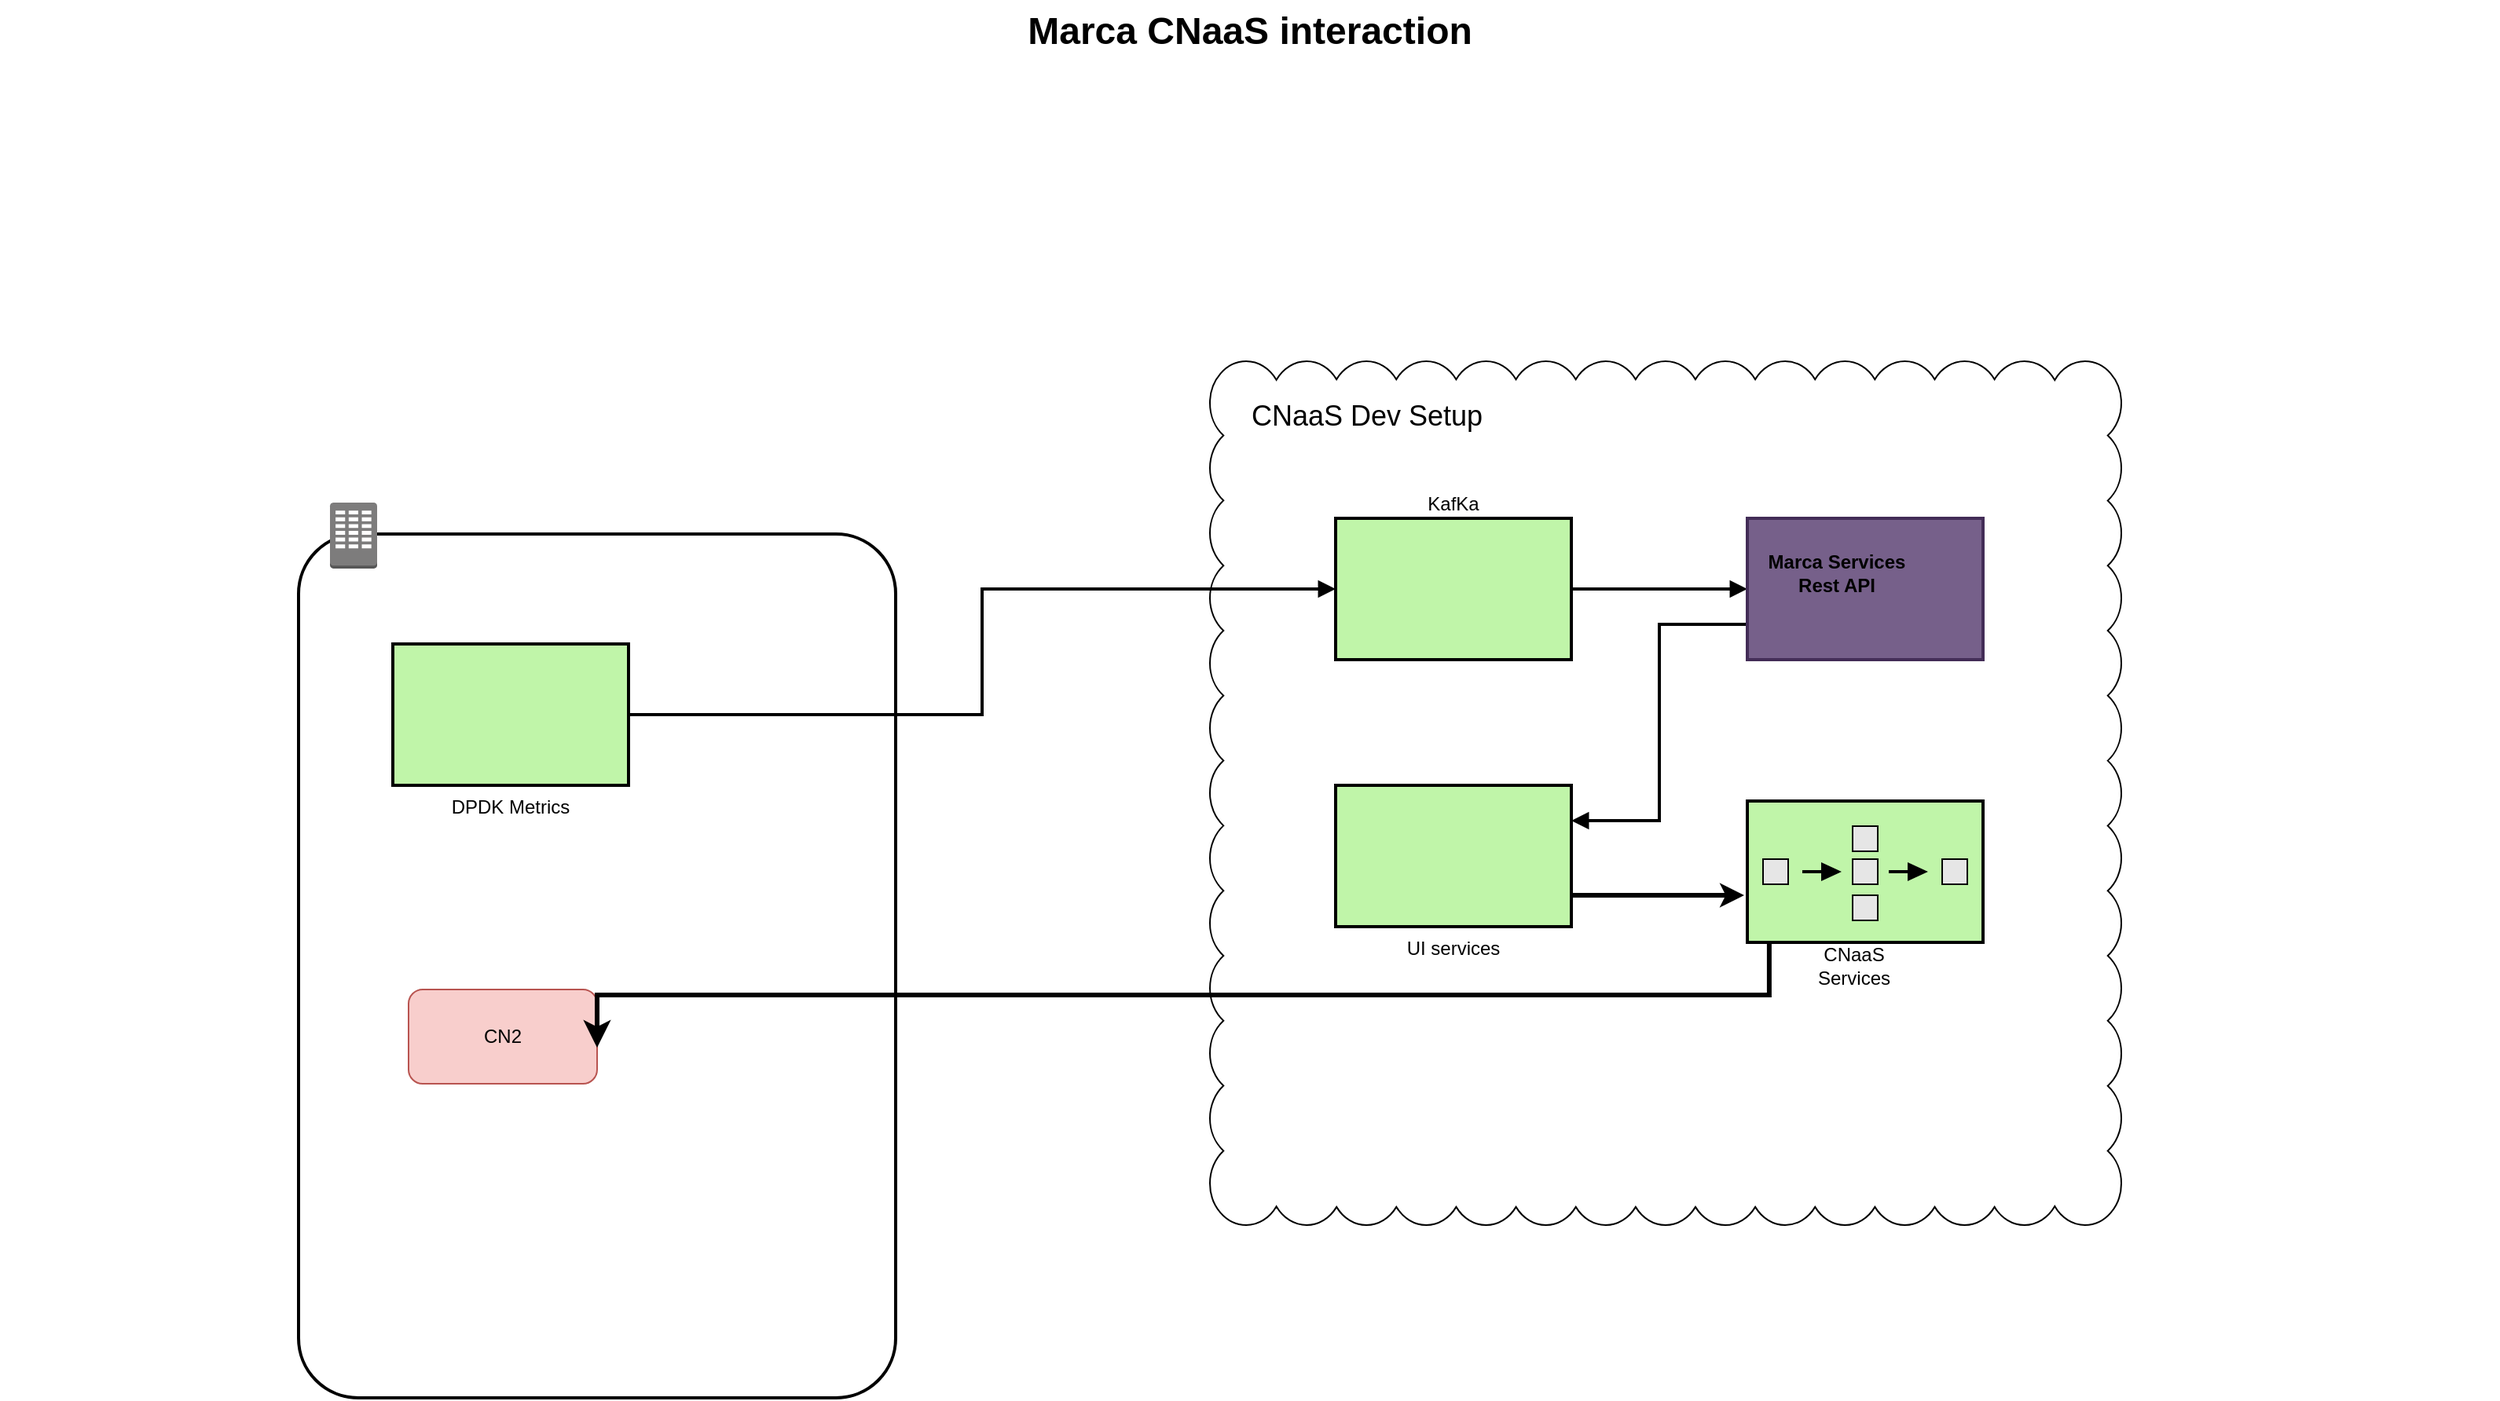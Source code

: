 <mxfile version="21.1.0" type="github">
  <diagram name="Page-1" id="74b105a0-9070-1c63-61bc-23e55f88626e">
    <mxGraphModel dx="1624" dy="1048" grid="1" gridSize="10" guides="1" tooltips="1" connect="1" arrows="1" fold="1" page="1" pageScale="1.5" pageWidth="1169" pageHeight="826" background="none" math="0" shadow="0">
      <root>
        <mxCell id="0" style=";html=1;" />
        <mxCell id="1" style=";html=1;" parent="0" />
        <mxCell id="YBmcnki4IWvNAOTaoOap-12" value="" style="whiteSpace=wrap;html=1;shape=mxgraph.basic.cloud_rect;fillColor=none;" parent="1" vertex="1">
          <mxGeometry x="850" y="270" width="580" height="550" as="geometry" />
        </mxCell>
        <mxCell id="10b056a9c633e61c-17" style="edgeStyle=orthogonalEdgeStyle;rounded=0;html=1;endArrow=block;endFill=1;jettySize=auto;orthogonalLoop=1;strokeWidth=2;startArrow=none;startFill=0;entryX=0;entryY=0.5;entryDx=0;entryDy=0;" parent="1" source="10b056a9c633e61c-4" target="10b056a9c633e61c-6" edge="1">
          <mxGeometry relative="1" as="geometry">
            <mxPoint x="382" y="635" as="targetPoint" />
          </mxGeometry>
        </mxCell>
        <mxCell id="10b056a9c633e61c-4" value="DPDK Metrics" style="strokeWidth=2;dashed=0;align=center;fontSize=12;shape=rect;verticalLabelPosition=bottom;verticalAlign=top;fillColor=#c0f5a9" parent="1" vertex="1">
          <mxGeometry x="330" y="450" width="150" height="90" as="geometry" />
        </mxCell>
        <mxCell id="10b056a9c633e61c-22" style="edgeStyle=orthogonalEdgeStyle;rounded=0;html=1;endArrow=block;endFill=1;jettySize=auto;orthogonalLoop=1;strokeWidth=2;startArrow=none;startFill=0;" parent="1" source="10b056a9c633e61c-6" edge="1">
          <mxGeometry relative="1" as="geometry">
            <mxPoint x="1192" y="415" as="targetPoint" />
          </mxGeometry>
        </mxCell>
        <mxCell id="10b056a9c633e61c-6" value="KafKa" style="strokeWidth=2;dashed=0;align=center;fontSize=12;shape=rect;verticalLabelPosition=top;verticalAlign=bottom;fillColor=#c0f5a9;labelPosition=center;" parent="1" vertex="1">
          <mxGeometry x="930" y="370" width="150" height="90" as="geometry" />
        </mxCell>
        <mxCell id="10b056a9c633e61c-23" style="edgeStyle=orthogonalEdgeStyle;rounded=0;html=1;endArrow=block;endFill=1;jettySize=auto;orthogonalLoop=1;strokeWidth=2;startArrow=none;startFill=0;entryX=1;entryY=0.25;entryDx=0;entryDy=0;exitX=0;exitY=0.75;exitDx=0;exitDy=0;" parent="1" source="10b056a9c633e61c-8" target="YBmcnki4IWvNAOTaoOap-1" edge="1">
          <mxGeometry relative="1" as="geometry" />
        </mxCell>
        <mxCell id="10b056a9c633e61c-8" value="Marca services" style="strokeWidth=2;dashed=0;align=center;fontSize=12;shape=rect;verticalLabelPosition=bottom;verticalAlign=top;fillColor=#76608a;fontColor=#ffffff;strokeColor=#432D57;" parent="1" vertex="1">
          <mxGeometry x="1192" y="370" width="150" height="90" as="geometry" />
        </mxCell>
        <mxCell id="10b056a9c633e61c-14" value="" style="strokeWidth=2;dashed=0;align=center;fontSize=12;fillColor=#c0f5a9;verticalLabelPosition=bottom;verticalAlign=top;shape=mxgraph.eip.composed_message_processor;" parent="1" vertex="1">
          <mxGeometry x="1192" y="550" width="150" height="90" as="geometry" />
        </mxCell>
        <mxCell id="10b056a9c633e61c-30" value="Marca CNaaS interaction" style="text;strokeColor=none;fillColor=none;html=1;fontSize=24;fontStyle=1;verticalAlign=middle;align=center;" parent="1" vertex="1">
          <mxGeometry x="80" y="40" width="1590" height="40" as="geometry" />
        </mxCell>
        <mxCell id="YBmcnki4IWvNAOTaoOap-1" value="UI services" style="strokeWidth=2;dashed=0;align=center;fontSize=12;shape=rect;verticalLabelPosition=bottom;verticalAlign=top;fillColor=#c0f5a9" parent="1" vertex="1">
          <mxGeometry x="930" y="540" width="150" height="90" as="geometry" />
        </mxCell>
        <mxCell id="YBmcnki4IWvNAOTaoOap-2" value="&lt;b&gt;Marca Services&lt;br&gt;Rest API&lt;/b&gt;" style="text;html=1;strokeColor=none;fillColor=none;align=center;verticalAlign=middle;whiteSpace=wrap;rounded=0;" parent="1" vertex="1">
          <mxGeometry x="1198" y="380" width="102" height="50" as="geometry" />
        </mxCell>
        <mxCell id="YBmcnki4IWvNAOTaoOap-3" value="CNaaS Services" style="text;html=1;strokeColor=none;fillColor=none;align=center;verticalAlign=middle;whiteSpace=wrap;rounded=0;" parent="1" vertex="1">
          <mxGeometry x="1230" y="640" width="60" height="30" as="geometry" />
        </mxCell>
        <mxCell id="YBmcnki4IWvNAOTaoOap-4" value="" style="endArrow=classic;html=1;rounded=0;strokeWidth=3;" parent="1" edge="1">
          <mxGeometry width="50" height="50" relative="1" as="geometry">
            <mxPoint x="1080" y="610" as="sourcePoint" />
            <mxPoint x="1190" y="610" as="targetPoint" />
          </mxGeometry>
        </mxCell>
        <mxCell id="YBmcnki4IWvNAOTaoOap-6" value="" style="rounded=1;arcSize=10;dashed=0;fillColor=none;gradientColor=none;strokeWidth=2;" parent="1" vertex="1">
          <mxGeometry x="270" y="380" width="380" height="550" as="geometry" />
        </mxCell>
        <mxCell id="YBmcnki4IWvNAOTaoOap-7" value="" style="dashed=0;html=1;shape=mxgraph.aws3.corporate_data_center;fillColor=#7D7C7C;gradientColor=none;dashed=0;" parent="1" vertex="1">
          <mxGeometry x="290" y="360" width="30" height="42" as="geometry" />
        </mxCell>
        <mxCell id="YBmcnki4IWvNAOTaoOap-9" value="CN2" style="rounded=1;whiteSpace=wrap;html=1;fillColor=#f8cecc;strokeColor=#b85450;" parent="1" vertex="1">
          <mxGeometry x="340" y="670" width="120" height="60" as="geometry" />
        </mxCell>
        <mxCell id="YBmcnki4IWvNAOTaoOap-11" value="" style="edgeStyle=elbowEdgeStyle;elbow=vertical;endArrow=classic;html=1;curved=0;rounded=0;endSize=8;startSize=8;exitX=0.093;exitY=1;exitDx=0;exitDy=0;exitPerimeter=0;entryX=1;entryY=0.617;entryDx=0;entryDy=0;entryPerimeter=0;strokeWidth=3;" parent="1" source="10b056a9c633e61c-14" target="YBmcnki4IWvNAOTaoOap-9" edge="1">
          <mxGeometry width="50" height="50" relative="1" as="geometry">
            <mxPoint x="800" y="720" as="sourcePoint" />
            <mxPoint x="850" y="670" as="targetPoint" />
          </mxGeometry>
        </mxCell>
        <mxCell id="_5QRQde2mSnQ4BY1Lx6L-1" value="&lt;font style=&quot;font-size: 18px;&quot;&gt;CNaaS Dev Setup&lt;/font&gt;" style="text;html=1;strokeColor=none;fillColor=none;align=center;verticalAlign=middle;whiteSpace=wrap;rounded=0;" vertex="1" parent="1">
          <mxGeometry x="850" y="290" width="200" height="30" as="geometry" />
        </mxCell>
      </root>
    </mxGraphModel>
  </diagram>
</mxfile>
